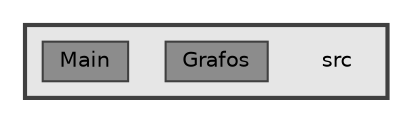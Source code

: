digraph "C:/Users/hugoc/OneDrive - Instituto Politécnico do Cávado e do Ave/2023_2024/Estruturas de Dados Avançadas/Dev/TrabII_ESI_EDA_Hugo_Cruz_a23010/src"
{
 // LATEX_PDF_SIZE
  bgcolor="transparent";
  edge [fontname=Helvetica,fontsize=10,labelfontname=Helvetica,labelfontsize=10];
  node [fontname=Helvetica,fontsize=10,shape=box,height=0.2,width=0.4];
  compound=true
  subgraph clusterdir_68267d1309a1af8e8297ef4c3efbcdba {
    graph [ bgcolor="#e6e6e6", pencolor="grey25", label="", fontname=Helvetica,fontsize=10 style="filled,bold", URL="dir_68267d1309a1af8e8297ef4c3efbcdba.html",tooltip=""]
    dir_68267d1309a1af8e8297ef4c3efbcdba [shape=plaintext, label="src"];
  dir_ee8c96a85a06cf0ad7900d45ea92097b [label="Grafos", fillcolor="#8c8c8c", color="grey25", style="filled", URL="dir_ee8c96a85a06cf0ad7900d45ea92097b.html",tooltip=""];
  dir_4bb77202a85366e5a69049a6555c5ad7 [label="Main", fillcolor="#8c8c8c", color="grey25", style="filled", URL="dir_4bb77202a85366e5a69049a6555c5ad7.html",tooltip=""];
  }
}
